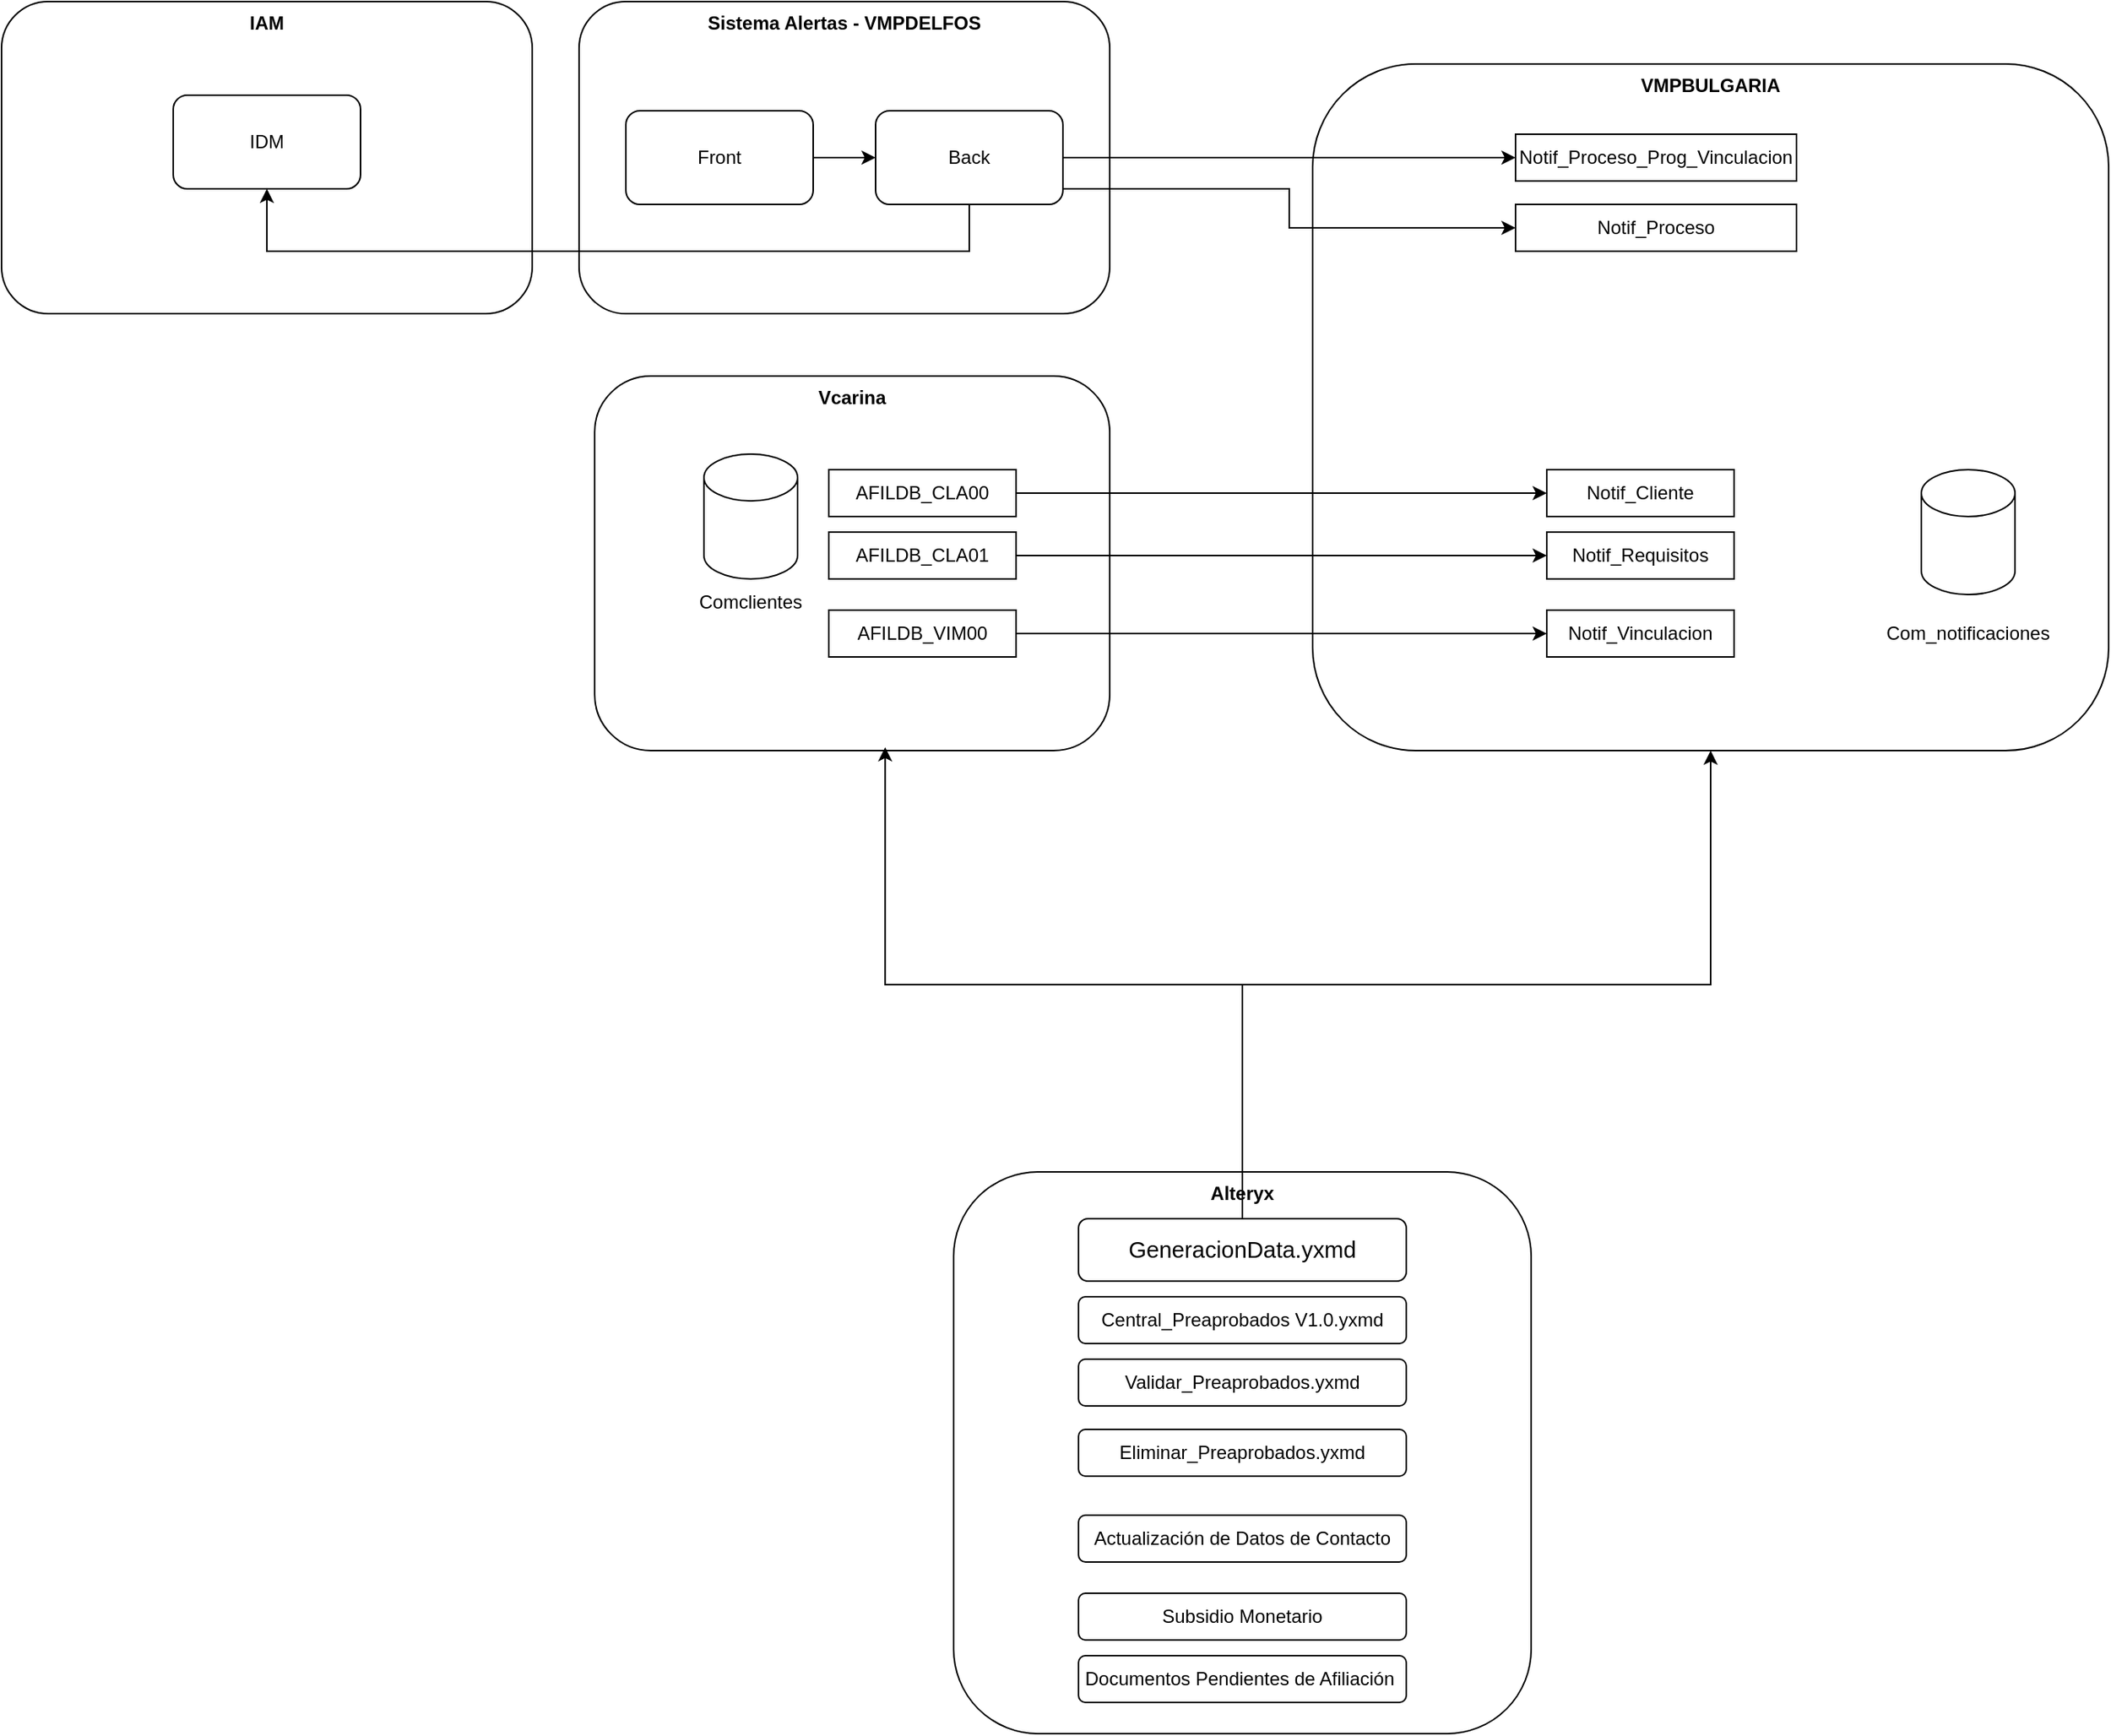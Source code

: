<mxfile version="26.1.3">
  <diagram name="Page-1" id="h4hOhmOOPhz14ql4lvMT">
    <mxGraphModel dx="2261" dy="1921" grid="1" gridSize="10" guides="1" tooltips="1" connect="1" arrows="1" fold="1" page="1" pageScale="1" pageWidth="827" pageHeight="1169" math="0" shadow="0">
      <root>
        <mxCell id="0" />
        <mxCell id="1" parent="0" />
        <mxCell id="bTMqGRWjyUOHQe0r8UtV-38" value="&lt;b&gt;IAM&lt;/b&gt;" style="rounded=1;whiteSpace=wrap;html=1;verticalAlign=top;" vertex="1" parent="1">
          <mxGeometry x="-360" y="-190" width="340" height="200" as="geometry" />
        </mxCell>
        <mxCell id="bTMqGRWjyUOHQe0r8UtV-17" value="VMPBULGARIA" style="rounded=1;whiteSpace=wrap;html=1;fontStyle=1;verticalAlign=top;" vertex="1" parent="1">
          <mxGeometry x="480" y="-150" width="510" height="440" as="geometry" />
        </mxCell>
        <mxCell id="bTMqGRWjyUOHQe0r8UtV-9" value="Alteryx" style="rounded=1;whiteSpace=wrap;html=1;verticalAlign=top;fontStyle=1" vertex="1" parent="1">
          <mxGeometry x="250" y="560" width="370" height="360" as="geometry" />
        </mxCell>
        <mxCell id="bTMqGRWjyUOHQe0r8UtV-7" value="&lt;b&gt;Vcarina&lt;/b&gt;" style="rounded=1;whiteSpace=wrap;html=1;verticalAlign=top;" vertex="1" parent="1">
          <mxGeometry x="20" y="50" width="330" height="240" as="geometry" />
        </mxCell>
        <mxCell id="bTMqGRWjyUOHQe0r8UtV-1" value="" style="shape=cylinder3;whiteSpace=wrap;html=1;boundedLbl=1;backgroundOutline=1;size=15;verticalAlign=bottom;" vertex="1" parent="1">
          <mxGeometry x="90" y="100" width="60" height="80" as="geometry" />
        </mxCell>
        <mxCell id="bTMqGRWjyUOHQe0r8UtV-2" value="Comclientes" style="text;html=1;align=center;verticalAlign=middle;whiteSpace=wrap;rounded=0;" vertex="1" parent="1">
          <mxGeometry x="90" y="180" width="60" height="30" as="geometry" />
        </mxCell>
        <mxCell id="bTMqGRWjyUOHQe0r8UtV-24" style="edgeStyle=orthogonalEdgeStyle;rounded=0;orthogonalLoop=1;jettySize=auto;html=1;" edge="1" parent="1" source="bTMqGRWjyUOHQe0r8UtV-4" target="bTMqGRWjyUOHQe0r8UtV-20">
          <mxGeometry relative="1" as="geometry" />
        </mxCell>
        <mxCell id="bTMqGRWjyUOHQe0r8UtV-4" value="AFILDB_CLA00" style="rounded=0;whiteSpace=wrap;html=1;" vertex="1" parent="1">
          <mxGeometry x="170" y="110" width="120" height="30" as="geometry" />
        </mxCell>
        <mxCell id="bTMqGRWjyUOHQe0r8UtV-25" style="edgeStyle=orthogonalEdgeStyle;rounded=0;orthogonalLoop=1;jettySize=auto;html=1;entryX=0;entryY=0.5;entryDx=0;entryDy=0;" edge="1" parent="1" source="bTMqGRWjyUOHQe0r8UtV-5" target="bTMqGRWjyUOHQe0r8UtV-21">
          <mxGeometry relative="1" as="geometry" />
        </mxCell>
        <mxCell id="bTMqGRWjyUOHQe0r8UtV-5" value="AFILDB_CLA01" style="rounded=0;whiteSpace=wrap;html=1;" vertex="1" parent="1">
          <mxGeometry x="170" y="150" width="120" height="30" as="geometry" />
        </mxCell>
        <mxCell id="bTMqGRWjyUOHQe0r8UtV-26" style="edgeStyle=orthogonalEdgeStyle;rounded=0;orthogonalLoop=1;jettySize=auto;html=1;entryX=0;entryY=0.5;entryDx=0;entryDy=0;" edge="1" parent="1" source="bTMqGRWjyUOHQe0r8UtV-6" target="bTMqGRWjyUOHQe0r8UtV-22">
          <mxGeometry relative="1" as="geometry" />
        </mxCell>
        <mxCell id="bTMqGRWjyUOHQe0r8UtV-6" value="AFILDB_VIM00" style="rounded=0;whiteSpace=wrap;html=1;" vertex="1" parent="1">
          <mxGeometry x="170" y="200" width="120" height="30" as="geometry" />
        </mxCell>
        <mxCell id="bTMqGRWjyUOHQe0r8UtV-8" value="" style="shape=image;verticalLabelPosition=bottom;labelBackgroundColor=default;verticalAlign=top;aspect=fixed;imageAspect=0;image=https://cdn.shortpixel.ai/spai2/q_glossy+ret_img+to_auto/www.alteryx.com/wp-content/themes/trifacta/assets/favicon/favicon-32x32.png;" vertex="1" parent="1">
          <mxGeometry x="270" y="570" width="32" height="32" as="geometry" />
        </mxCell>
        <mxCell id="bTMqGRWjyUOHQe0r8UtV-10" value="Central_Preaprobados V1.0.yxmd" style="rounded=1;whiteSpace=wrap;html=1;" vertex="1" parent="1">
          <mxGeometry x="330" y="640" width="210" height="30" as="geometry" />
        </mxCell>
        <mxCell id="bTMqGRWjyUOHQe0r8UtV-11" value="Validar_Preaprobados.yxmd" style="rounded=1;whiteSpace=wrap;html=1;" vertex="1" parent="1">
          <mxGeometry x="330" y="680" width="210" height="30" as="geometry" />
        </mxCell>
        <mxCell id="bTMqGRWjyUOHQe0r8UtV-12" value="Eliminar_Preaprobados.yxmd" style="rounded=1;whiteSpace=wrap;html=1;" vertex="1" parent="1">
          <mxGeometry x="330" y="725" width="210" height="30" as="geometry" />
        </mxCell>
        <mxCell id="bTMqGRWjyUOHQe0r8UtV-13" value="Actualización de Datos de Contacto" style="rounded=1;whiteSpace=wrap;html=1;" vertex="1" parent="1">
          <mxGeometry x="330" y="780" width="210" height="30" as="geometry" />
        </mxCell>
        <mxCell id="bTMqGRWjyUOHQe0r8UtV-14" value="Subsidio Monetario" style="rounded=1;whiteSpace=wrap;html=1;" vertex="1" parent="1">
          <mxGeometry x="330" y="830" width="210" height="30" as="geometry" />
        </mxCell>
        <mxCell id="bTMqGRWjyUOHQe0r8UtV-15" value="Documentos Pendientes de Afiliación&amp;nbsp;" style="rounded=1;whiteSpace=wrap;html=1;" vertex="1" parent="1">
          <mxGeometry x="330" y="870" width="210" height="30" as="geometry" />
        </mxCell>
        <mxCell id="bTMqGRWjyUOHQe0r8UtV-18" value="" style="shape=cylinder3;whiteSpace=wrap;html=1;boundedLbl=1;backgroundOutline=1;size=15;verticalAlign=bottom;" vertex="1" parent="1">
          <mxGeometry x="870" y="110" width="60" height="80" as="geometry" />
        </mxCell>
        <mxCell id="bTMqGRWjyUOHQe0r8UtV-19" value="Com_notificaciones" style="text;html=1;align=center;verticalAlign=middle;whiteSpace=wrap;rounded=0;" vertex="1" parent="1">
          <mxGeometry x="870" y="200" width="60" height="30" as="geometry" />
        </mxCell>
        <mxCell id="bTMqGRWjyUOHQe0r8UtV-20" value="Notif_Cliente" style="rounded=0;whiteSpace=wrap;html=1;" vertex="1" parent="1">
          <mxGeometry x="630" y="110" width="120" height="30" as="geometry" />
        </mxCell>
        <mxCell id="bTMqGRWjyUOHQe0r8UtV-21" value="Notif_Requisitos" style="rounded=0;whiteSpace=wrap;html=1;" vertex="1" parent="1">
          <mxGeometry x="630" y="150" width="120" height="30" as="geometry" />
        </mxCell>
        <mxCell id="bTMqGRWjyUOHQe0r8UtV-22" value="Notif_Vinculacion" style="rounded=0;whiteSpace=wrap;html=1;" vertex="1" parent="1">
          <mxGeometry x="630" y="200" width="120" height="30" as="geometry" />
        </mxCell>
        <mxCell id="bTMqGRWjyUOHQe0r8UtV-29" style="edgeStyle=orthogonalEdgeStyle;rounded=0;orthogonalLoop=1;jettySize=auto;html=1;" edge="1" parent="1" source="bTMqGRWjyUOHQe0r8UtV-27" target="bTMqGRWjyUOHQe0r8UtV-17">
          <mxGeometry relative="1" as="geometry" />
        </mxCell>
        <mxCell id="bTMqGRWjyUOHQe0r8UtV-27" value="&lt;span style=&quot;font-size:11.0pt;font-family:&lt;br/&gt;&amp;quot;Arial&amp;quot;,sans-serif;mso-fareast-font-family:Arial;mso-ansi-language:ES;&lt;br/&gt;mso-fareast-language:ES;mso-bidi-language:ES&quot; lang=&quot;ES&quot;&gt;GeneracionData.yxmd&lt;/span&gt;" style="rounded=1;whiteSpace=wrap;html=1;" vertex="1" parent="1">
          <mxGeometry x="330" y="590" width="210" height="40" as="geometry" />
        </mxCell>
        <mxCell id="bTMqGRWjyUOHQe0r8UtV-28" style="edgeStyle=orthogonalEdgeStyle;rounded=0;orthogonalLoop=1;jettySize=auto;html=1;entryX=0.564;entryY=0.991;entryDx=0;entryDy=0;entryPerimeter=0;" edge="1" parent="1" source="bTMqGRWjyUOHQe0r8UtV-27" target="bTMqGRWjyUOHQe0r8UtV-7">
          <mxGeometry relative="1" as="geometry" />
        </mxCell>
        <mxCell id="bTMqGRWjyUOHQe0r8UtV-30" value="Notif_Proceso" style="rounded=0;whiteSpace=wrap;html=1;" vertex="1" parent="1">
          <mxGeometry x="610" y="-60" width="180" height="30" as="geometry" />
        </mxCell>
        <mxCell id="bTMqGRWjyUOHQe0r8UtV-31" value="Notif_Proceso_Prog_Vinculacion" style="rounded=0;whiteSpace=wrap;html=1;" vertex="1" parent="1">
          <mxGeometry x="610" y="-105" width="180" height="30" as="geometry" />
        </mxCell>
        <mxCell id="bTMqGRWjyUOHQe0r8UtV-33" value="&lt;b&gt;Sistema Alertas - VMPDELFOS&lt;/b&gt;" style="rounded=1;whiteSpace=wrap;html=1;verticalAlign=top;" vertex="1" parent="1">
          <mxGeometry x="10" y="-190" width="340" height="200" as="geometry" />
        </mxCell>
        <mxCell id="bTMqGRWjyUOHQe0r8UtV-43" style="edgeStyle=orthogonalEdgeStyle;rounded=0;orthogonalLoop=1;jettySize=auto;html=1;entryX=0;entryY=0.5;entryDx=0;entryDy=0;" edge="1" parent="1" source="bTMqGRWjyUOHQe0r8UtV-34" target="bTMqGRWjyUOHQe0r8UtV-37">
          <mxGeometry relative="1" as="geometry" />
        </mxCell>
        <mxCell id="bTMqGRWjyUOHQe0r8UtV-34" value="Front" style="rounded=1;whiteSpace=wrap;html=1;" vertex="1" parent="1">
          <mxGeometry x="40" y="-120" width="120" height="60" as="geometry" />
        </mxCell>
        <mxCell id="bTMqGRWjyUOHQe0r8UtV-40" style="edgeStyle=orthogonalEdgeStyle;rounded=0;orthogonalLoop=1;jettySize=auto;html=1;entryX=0.5;entryY=1;entryDx=0;entryDy=0;" edge="1" parent="1" source="bTMqGRWjyUOHQe0r8UtV-37" target="bTMqGRWjyUOHQe0r8UtV-39">
          <mxGeometry relative="1" as="geometry">
            <Array as="points">
              <mxPoint x="260" y="-30" />
              <mxPoint x="-190" y="-30" />
            </Array>
          </mxGeometry>
        </mxCell>
        <mxCell id="bTMqGRWjyUOHQe0r8UtV-41" style="edgeStyle=orthogonalEdgeStyle;rounded=0;orthogonalLoop=1;jettySize=auto;html=1;entryX=0;entryY=0.5;entryDx=0;entryDy=0;" edge="1" parent="1" source="bTMqGRWjyUOHQe0r8UtV-37" target="bTMqGRWjyUOHQe0r8UtV-31">
          <mxGeometry relative="1" as="geometry" />
        </mxCell>
        <mxCell id="bTMqGRWjyUOHQe0r8UtV-42" style="edgeStyle=orthogonalEdgeStyle;rounded=0;orthogonalLoop=1;jettySize=auto;html=1;" edge="1" parent="1" source="bTMqGRWjyUOHQe0r8UtV-37" target="bTMqGRWjyUOHQe0r8UtV-30">
          <mxGeometry relative="1" as="geometry">
            <Array as="points">
              <mxPoint x="465" y="-70" />
              <mxPoint x="465" y="-45" />
            </Array>
          </mxGeometry>
        </mxCell>
        <mxCell id="bTMqGRWjyUOHQe0r8UtV-37" value="Back" style="rounded=1;whiteSpace=wrap;html=1;" vertex="1" parent="1">
          <mxGeometry x="200" y="-120" width="120" height="60" as="geometry" />
        </mxCell>
        <mxCell id="bTMqGRWjyUOHQe0r8UtV-39" value="IDM" style="rounded=1;whiteSpace=wrap;html=1;" vertex="1" parent="1">
          <mxGeometry x="-250" y="-130" width="120" height="60" as="geometry" />
        </mxCell>
      </root>
    </mxGraphModel>
  </diagram>
</mxfile>
